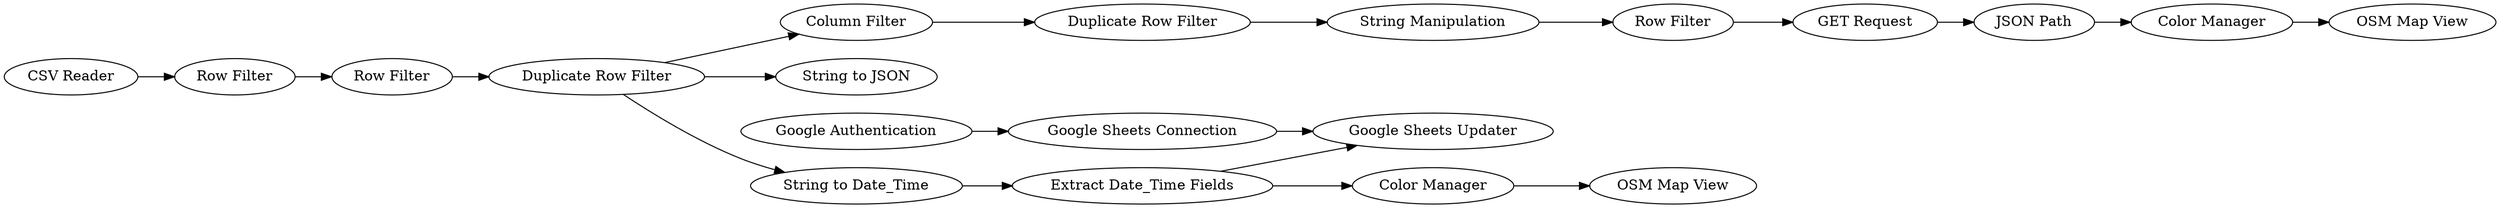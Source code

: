 digraph {
	"-1841695358744537722_2" [label="OSM Map View"]
	"-1841695358744537722_20" [label="Duplicate Row Filter"]
	"-1841695358744537722_12" [label="Google Sheets Connection"]
	"-1841695358744537722_14" [label="Row Filter"]
	"-1841695358744537722_18" [label="Column Filter"]
	"-1841695358744537722_1" [label="CSV Reader"]
	"-1841695358744537722_4" [label="Color Manager"]
	"-1841695358744537722_19" [label="Row Filter"]
	"-1841695358744537722_3" [label="String to Date_Time"]
	"-1841695358744537722_10" [label="Google Authentication"]
	"-1841695358744537722_15" [label="Google Sheets Updater"]
	"-1841695358744537722_16" [label="GET Request"]
	"-1841695358744537722_8" [label="Duplicate Row Filter"]
	"-1841695358744537722_21" [label="JSON Path"]
	"-1841695358744537722_13" [label="Row Filter"]
	"-1841695358744537722_23" [label="Color Manager"]
	"-1841695358744537722_22" [label="OSM Map View"]
	"-1841695358744537722_17" [label="String Manipulation"]
	"-1841695358744537722_5" [label="Extract Date_Time Fields"]
	"-1841695358744537722_9" [label="String to JSON"]
	"-1841695358744537722_4" -> "-1841695358744537722_2"
	"-1841695358744537722_1" -> "-1841695358744537722_13"
	"-1841695358744537722_5" -> "-1841695358744537722_4"
	"-1841695358744537722_17" -> "-1841695358744537722_19"
	"-1841695358744537722_20" -> "-1841695358744537722_17"
	"-1841695358744537722_23" -> "-1841695358744537722_22"
	"-1841695358744537722_16" -> "-1841695358744537722_21"
	"-1841695358744537722_13" -> "-1841695358744537722_14"
	"-1841695358744537722_19" -> "-1841695358744537722_16"
	"-1841695358744537722_8" -> "-1841695358744537722_9"
	"-1841695358744537722_3" -> "-1841695358744537722_5"
	"-1841695358744537722_8" -> "-1841695358744537722_3"
	"-1841695358744537722_5" -> "-1841695358744537722_15"
	"-1841695358744537722_21" -> "-1841695358744537722_23"
	"-1841695358744537722_10" -> "-1841695358744537722_12"
	"-1841695358744537722_18" -> "-1841695358744537722_20"
	"-1841695358744537722_8" -> "-1841695358744537722_18"
	"-1841695358744537722_12" -> "-1841695358744537722_15"
	"-1841695358744537722_14" -> "-1841695358744537722_8"
	rankdir=LR
}
